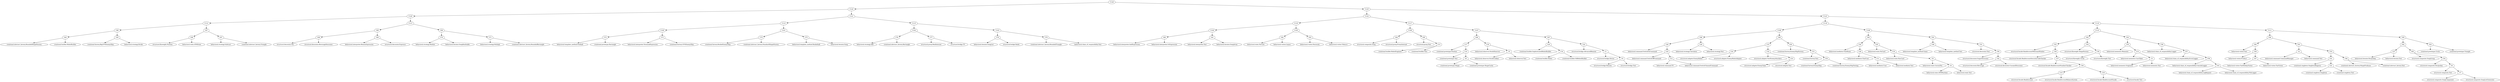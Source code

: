 digraph "Dendrogram" {

"C126" -> "C124"
"C126" -> "C125"
"C125" -> "C122"
"C125" -> "C123"
"C123" -> "C118"
"C123" -> "C119"
"C119" -> "C110"
"C119" -> "C111"
"C111" -> "C94"
"C111" -> "C95"
"C95" -> "C62"
"C95" -> "C63"
"C63" -> "creational.prototype.Circle"
"C63" -> "creational.prototype.Triangle"

"C62" -> "C27"
"C62" -> "C49"
"C49" -> "structural.composite.SongGroup"
"C49" -> "C34"
"C34" -> "structural.composite.DiscJockey"
"C34" -> "C8"
"C8" -> "structural.composite.Test"
"C8" -> "C7"
"C7" -> "structural.composite.SongComponent"
"C7" -> "structural.composite.SongListGenerator"

"C27" -> "behavioral.iterator.DiscJockey"
"C27" -> "behavioral.iterator.Test"

"C94" -> "C60"
"C94" -> "C61"
"C61" -> "C2"
"C61" -> "C53"
"C53" -> "C41"
"C53" -> "C48"
"C48" -> "creational.abstract_factory.ShapeProducer"
"C48" -> "creational.abstract_factory.Test"

"C41" -> "creational.singleton.SingletonRegistry"
"C41" -> "C21"
"C21" -> "creational.singleton.Singleton"
"C21" -> "creational.singleton.Test"

"C2" -> "behavioral.command.CommandManager"
"C2" -> "behavioral.command.Test"

"C60" -> "behavioral.visitor.Test"
"C60" -> "C59"
"C59" -> "behavioral.visitor.Product"
"C59" -> "C47"
"C47" -> "behavioral.visitor.TaxHolidayVisitor"
"C47" -> "behavioral.visitor.TaxVisitor"

"C110" -> "C92"
"C110" -> "C93"
"C93" -> "C55"
"C93" -> "C58"
"C58" -> "behavioral.chain_of_responsibility.Logger"
"C58" -> "C57"
"C57" -> "behavioral.chain_of_responsibility.ErrorLogger"
"C57" -> "C56"
"C56" -> "behavioral.chain_of_responsibility.ConsoleLogger"
"C56" -> "C43"
"C43" -> "behavioral.chain_of_responsibility.LogRequest"
"C43" -> "behavioral.chain_of_responsibility.FileLogger"

"C55" -> "behavioral.memento.Memento"
"C55" -> "C14"
"C14" -> "behavioral.memento.CareTaker"
"C14" -> "C3"
"C3" -> "behavioral.memento.Originator"
"C3" -> "behavioral.memento.Test"

"C92" -> "C52"
"C92" -> "C54"
"C54" -> "structural.flyweight.ShapeFactory"
"C54" -> "C39"
"C39" -> "structural.flyweight.Circle"
"C39" -> "structural.flyweight.Test"

"C52" -> "structural.facade.BankAccountWelcomeWindow"
"C52" -> "C38"
"C38" -> "structural.facade.BankAccountSecurityCodeChecker"
"C38" -> "C37"
"C37" -> "structural.facade.BankAccountNumberChecker"
"C37" -> "C36"
"C36" -> "C15"
"C36" -> "C35"
"C35" -> "structural.facade.BankAccountFacade"
"C35" -> "structural.facade.Test"

"C15" -> "structural.facade.BankAccount"
"C15" -> "structural.facade.BankAccountBalanceSystem"

"C118" -> "C108"
"C118" -> "C109"
"C109" -> "C90"
"C109" -> "C91"
"C91" -> "C46"
"C91" -> "C51"
"C51" -> "structural.decorator.Test"
"C51" -> "C50"
"C50" -> "structural.decorator.SugarDecorator"
"C50" -> "C42"
"C42" -> "structural.decorator.Beverage"
"C42" -> "structural.decorator.CaramelDecorator"

"C46" -> "behavioral.template_method.Game"
"C46" -> "behavioral.template_method.Test"

"C90" -> "C44"
"C90" -> "C45"
"C45" -> "behavioral.state.NoCard"
"C45" -> "C19"
"C19" -> "behavioral.state.HasCard"
"C19" -> "C9"
"C9" -> "behavioral.state.CorrectPin"
"C9" -> "C4"
"C4" -> "behavioral.state.ATMMachine"
"C4" -> "behavioral.state.Test"

"C44" -> "behavioral.mediator.ChatRoom"
"C44" -> "C28"
"C28" -> "behavioral.mediator.ChatUser"
"C28" -> "C11"
"C11" -> "behavioral.mediator.User"
"C11" -> "behavioral.mediator.Test"

"C108" -> "C88"
"C108" -> "C89"
"C89" -> "C33"
"C89" -> "C40"
"C40" -> "creational.factory.EnemyShipFactory"
"C40" -> "C31"
"C31" -> "creational.factory.Test"
"C31" -> "C30"
"C30" -> "creational.factory.EnemyShip"
"C30" -> "creational.factory.EnemyShipTesting"

"C33" -> "C24"
"C33" -> "C32"
"C32" -> "structural.adapter.TestEnemyAttackers"
"C32" -> "C23"
"C23" -> "structural.adapter.EnemyTank"
"C23" -> "structural.adapter.Test"

"C24" -> "structural.adapter.EnemyRobot"
"C24" -> "structural.adapter.EnemyRobotAdapter"

"C88" -> "C26"
"C88" -> "C29"
"C29" -> "behavioral.strategy.Calculator"
"C29" -> "behavioral.strategy.Test"

"C26" -> "behavioral.command.SwitchOnCommand"
"C26" -> "C25"
"C25" -> "behavioral.command.SwitchOffCommand"
"C25" -> "C12"
"C12" -> "behavioral.command.TV"
"C12" -> "behavioral.command.SwitchChannelCommand"

"C122" -> "C116"
"C122" -> "C117"
"C117" -> "C106"
"C117" -> "C107"
"C107" -> "C86"
"C107" -> "C87"
"C87" -> "C20"
"C87" -> "C22"
"C22" -> "structural.bridge.AdvancedRemote"
"C22" -> "C1"
"C1" -> "structural.bridge.Device"
"C1" -> "C0"
"C0" -> "structural.bridge.Remote"
"C0" -> "structural.bridge.Test"

"C20" -> "creational.builder.SophisticatedRobotBuilder"
"C20" -> "C16"
"C16" -> "creational.builder.Robot"
"C16" -> "creational.builder.OldRobotBuilder"

"C86" -> "C17"
"C86" -> "C18"
"C18" -> "behavioral.observer.StockObserver"
"C18" -> "C5"
"C5" -> "behavioral.observer.StockGrabber"
"C5" -> "behavioral.observer.Test"

"C17" -> "creational.prototype.Position"
"C17" -> "C10"
"C10" -> "creational.prototype.Test"
"C10" -> "C6"
"C6" -> "creational.prototype.Shape"
"C6" -> "creational.prototype.ShapeCache"

"C106" -> "C84"
"C106" -> "C85"
"C85" -> "structural.proxy.Test"
"C85" -> "C13"
"C13" -> "creational.builder.RobotEngineer"
"C13" -> "creational.builder.Test"

"C84" -> "structural.composite.Song"
"C84" -> "structural.proxy.ProxyInternet"

"C116" -> "C104"
"C116" -> "C105"
"C105" -> "C82"
"C105" -> "C83"
"C83" -> "behavioral.visitor.Necessity"
"C83" -> "behavioral.visitor.Tobacco"

"C82" -> "behavioral.state.NoCash"
"C82" -> "behavioral.visitor.Liquor"

"C104" -> "C80"
"C104" -> "C81"
"C81" -> "behavioral.interpreter.Test"
"C81" -> "behavioral.iterator.SongArray"

"C80" -> "behavioral.interpreter.AndExpression"
"C80" -> "behavioral.interpreter.OrExpression"

"C124" -> "C120"
"C124" -> "C121"
"C121" -> "C114"
"C121" -> "C115"
"C115" -> "C102"
"C115" -> "C103"
"C103" -> "C78"
"C103" -> "C79"
"C79" -> "creational.abstract_factory.RoundedTriangle"
"C79" -> "behavioral.chain_of_responsibility.Test"

"C78" -> "behavioral.iterator.SongList"
"C78" -> "structural.bridge.Radio"

"C102" -> "C76"
"C102" -> "C77"
"C77" -> "structural.proxy.RealInternet"
"C77" -> "structural.bridge.TV"

"C76" -> "behavioral.strategy.Add"
"C76" -> "creational.abstract_factory.Rectangle"

"C114" -> "C100"
"C114" -> "C101"
"C101" -> "C74"
"C101" -> "C75"
"C75" -> "behavioral.template_method.Basketball"
"C75" -> "behavioral.iterator.Song"

"C74" -> "creational.factory.RocketEnemyShip"
"C74" -> "creational.abstract_factory.StandardShapeFactory"

"C100" -> "C72"
"C100" -> "C73"
"C73" -> "behavioral.interpreter.TerminalExpression"
"C73" -> "creational.factory.UFOEnemyShip"

"C72" -> "behavioral.template_method.Football"
"C72" -> "creational.prototype.Rectangle"

"C120" -> "C112"
"C120" -> "C113"
"C113" -> "C98"
"C113" -> "C99"
"C99" -> "C70"
"C99" -> "C71"
"C71" -> "behavioral.strategy.Multiply"
"C71" -> "creational.abstract_factory.RoundedRectangle"

"C70" -> "behavioral.strategy.Modulo"
"C70" -> "behavioral.iterator.SongHashtable"

"C98" -> "C68"
"C98" -> "C69"
"C69" -> "behavioral.interpreter.BinaryExpression"
"C69" -> "structural.decorator.Espresso"

"C68" -> "structural.decorator.Tea"
"C68" -> "structural.decorator.BeverageDecorator"

"C112" -> "C96"
"C112" -> "C97"
"C97" -> "C66"
"C97" -> "C67"
"C67" -> "behavioral.strategy.Subtract"
"C67" -> "creational.abstract_factory.Triangle"

"C66" -> "structural.flyweight.Position"
"C66" -> "behavioral.state.ATMState"

"C96" -> "C64"
"C96" -> "C65"
"C65" -> "creational.factory.BigUFOEnemyShip"
"C65" -> "behavioral.strategy.Divide"

"C64" -> "creational.abstract_factory.RoundedShapeFactory"
"C64" -> "creational.builder.RobotBuilder"


}

